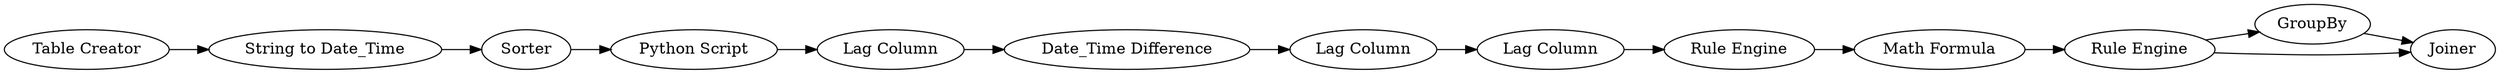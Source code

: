 digraph {
	9 -> 7
	12 -> 13
	4 -> 5
	1 -> 2
	3 -> 4
	8 -> 3
	5 -> 6
	2 -> 8
	11 -> 12
	7 -> 10
	6 -> 9
	10 -> 11
	11 -> 13
	5 [label="Date_Time Difference"]
	13 [label=Joiner]
	1 [label="Table Creator"]
	7 [label="Rule Engine"]
	9 [label="Lag Column"]
	11 [label="Rule Engine"]
	4 [label="Lag Column"]
	8 [label=Sorter]
	6 [label="Lag Column"]
	12 [label=GroupBy]
	3 [label="Python Script"]
	2 [label="String to Date_Time"]
	10 [label="Math Formula"]
	rankdir=LR
}

